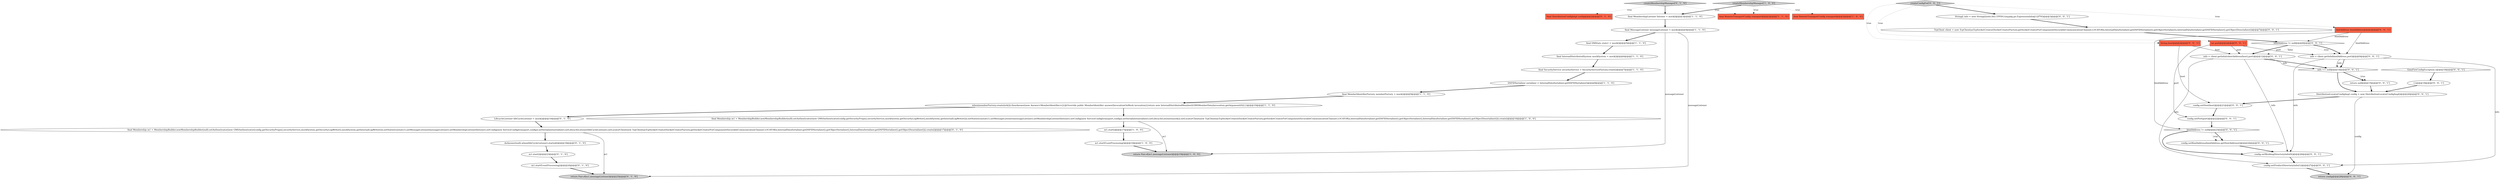 digraph {
22 [style = filled, label = "createMembershipManager['0', '1', '0']", fillcolor = lightgray, shape = diamond image = "AAA0AAABBB2BBB"];
29 [style = filled, label = "bindAddress != null@@@8@@@['0', '0', '1']", fillcolor = white, shape = diamond image = "AAA0AAABBB3BBB"];
30 [style = filled, label = "{}@@@18@@@['0', '0', '1']", fillcolor = white, shape = ellipse image = "AAA0AAABBB3BBB"];
20 [style = filled, label = "m1.start()@@@23@@@['0', '1', '0']", fillcolor = white, shape = ellipse image = "AAA0AAABBB2BBB"];
1 [style = filled, label = "final MemberIdentifierFactory memberFactory = mock()@@@9@@@['1', '1', '0']", fillcolor = white, shape = ellipse image = "AAA0AAABBB1BBB"];
7 [style = filled, label = "final RemoteTransportConfig transport@@@2@@@['1', '0', '0']", fillcolor = tomato, shape = box image = "AAA0AAABBB1BBB"];
3 [style = filled, label = "final InternalDistributedSystem mockSystem = mock()@@@6@@@['1', '1', '0']", fillcolor = white, shape = ellipse image = "AAA0AAABBB1BBB"];
9 [style = filled, label = "m1.start()@@@17@@@['1', '0', '0']", fillcolor = white, shape = ellipse image = "AAA0AAABBB1BBB"];
39 [style = filled, label = "int port@@@2@@@['0', '0', '1']", fillcolor = tomato, shape = box image = "AAA0AAABBB3BBB"];
24 [style = filled, label = "createConfigFor['0', '0', '1']", fillcolor = lightgray, shape = diamond image = "AAA0AAABBB3BBB"];
33 [style = filled, label = "info = client.getInfo(bindAddress,port)@@@9@@@['0', '0', '1']", fillcolor = white, shape = ellipse image = "AAA0AAABBB3BBB"];
16 [style = filled, label = "doAnswer(null).when(lifeCycleListener).started()@@@18@@@['0', '1', '0']", fillcolor = white, shape = ellipse image = "AAA1AAABBB2BBB"];
28 [style = filled, label = "bindAddress != null@@@23@@@['0', '0', '1']", fillcolor = white, shape = diamond image = "AAA0AAABBB3BBB"];
15 [style = filled, label = "LifecycleListener lifeCycleListener = mock()@@@16@@@['0', '1', '0']", fillcolor = white, shape = ellipse image = "AAA0AAABBB2BBB"];
12 [style = filled, label = "final DMStats stats1 = mock()@@@5@@@['1', '1', '0']", fillcolor = white, shape = ellipse image = "AAA0AAABBB1BBB"];
37 [style = filled, label = "TcpClient client = new TcpClient(asTcpSocketCreator(SocketCreatorFactory.getSocketCreatorForComponent(SecurableCommunicationChannel.LOCATOR)),InternalDataSerializer.getDSFIDSerializer().getObjectSerializer(),InternalDataSerializer.getDSFIDSerializer().getObjectDeserializer())@@@7@@@['0', '0', '1']", fillcolor = white, shape = ellipse image = "AAA0AAABBB3BBB"];
43 [style = filled, label = "config.setWorkingDirectory(info(0()@@@26@@@['0', '0', '1']", fillcolor = white, shape = ellipse image = "AAA0AAABBB3BBB"];
38 [style = filled, label = "String host@@@2@@@['0', '0', '1']", fillcolor = tomato, shape = box image = "AAA0AAABBB3BBB"];
18 [style = filled, label = "final DistributionConfigImpl config@@@2@@@['0', '1', '0']", fillcolor = tomato, shape = box image = "AAA0AAABBB2BBB"];
6 [style = filled, label = "final Membership m1 = MembershipBuilder.newMembershipBuilder(null).setAuthenticator(new GMSAuthenticator(config.getSecurityProps(),securityService,mockSystem.getSecurityLogWriter(),mockSystem.getInternalLogWriter())).setStatistics(stats1).setMessageListener(messageListener).setMembershipListener(listener).setConfig(new ServiceConfig(transport,config)).setSerializer(serializer).setLifecycleListener(mock()).setLocatorClient(new TcpClient(asTcpSocketCreator(SocketCreatorFactory.getSocketCreatorForComponent(SecurableCommunicationChannel.LOCATOR)),InternalDataSerializer.getDSFIDSerializer().getObjectSerializer(),InternalDataSerializer.getDSFIDSerializer().getObjectDeserializer())).create()@@@16@@@['1', '0', '0']", fillcolor = white, shape = ellipse image = "AAA0AAABBB1BBB"];
11 [style = filled, label = "createMembershipManager['1', '0', '0']", fillcolor = lightgray, shape = diamond image = "AAA0AAABBB1BBB"];
31 [style = filled, label = "return config@@@28@@@['0', '0', '1']", fillcolor = lightgray, shape = ellipse image = "AAA0AAABBB3BBB"];
0 [style = filled, label = "final MembershipListener listener = mock()@@@3@@@['1', '1', '0']", fillcolor = white, shape = ellipse image = "AAA0AAABBB1BBB"];
41 [style = filled, label = "config.setPort(port)@@@22@@@['0', '0', '1']", fillcolor = white, shape = ellipse image = "AAA0AAABBB3BBB"];
8 [style = filled, label = "final SecurityService securityService = SecurityServiceFactory.create()@@@7@@@['1', '1', '0']", fillcolor = white, shape = ellipse image = "AAA0AAABBB1BBB"];
5 [style = filled, label = "DSFIDSerializer serializer = InternalDataSerializer.getDSFIDSerializer()@@@8@@@['1', '1', '0']", fillcolor = white, shape = ellipse image = "AAA0AAABBB1BBB"];
19 [style = filled, label = "final Membership m1 = MembershipBuilder.newMembershipBuilder(null).setAuthenticator(new GMSAuthenticator(config.getSecurityProps(),securityService,mockSystem.getSecurityLogWriter(),mockSystem.getInternalLogWriter())).setStatistics(stats1).setMessageListener(messageListener).setMembershipListener(listener).setConfig(new ServiceConfig(transport,config)).setSerializer(serializer).setLifecycleListener(lifeCycleListener).setLocatorClient(new TcpClient(asTcpSocketCreator(SocketCreatorFactory.getSocketCreatorForComponent(SecurableCommunicationChannel.LOCATOR)),InternalDataSerializer.getDSFIDSerializer().getObjectSerializer(),InternalDataSerializer.getDSFIDSerializer().getObjectDeserializer())).create()@@@17@@@['0', '1', '0']", fillcolor = white, shape = ellipse image = "AAA1AAABBB2BBB"];
23 [style = filled, label = "String(( info = new String((((edu.fdu.CPPDG.tinypdg.pe.ExpressionInfo@12f793@@@3@@@['0', '0', '1']", fillcolor = white, shape = ellipse image = "AAA0AAABBB3BBB"];
17 [style = filled, label = "return Pair.of(m1,messageListener)@@@25@@@['0', '1', '0']", fillcolor = lightgray, shape = ellipse image = "AAA0AAABBB2BBB"];
36 [style = filled, label = "DistributionLocatorConfigImpl config = new DistributionLocatorConfigImpl()@@@20@@@['0', '0', '1']", fillcolor = white, shape = ellipse image = "AAA0AAABBB3BBB"];
26 [style = filled, label = "config.setBindAddress(bindAddress.getHostAddress())@@@24@@@['0', '0', '1']", fillcolor = white, shape = ellipse image = "AAA0AAABBB3BBB"];
13 [style = filled, label = "final RemoteTransportConfig transport@@@2@@@['1', '1', '0']", fillcolor = tomato, shape = box image = "AAA0AAABBB1BBB"];
42 [style = filled, label = "info = client.getInfo(toInetAddress(host),port)@@@12@@@['0', '0', '1']", fillcolor = white, shape = ellipse image = "AAA0AAABBB3BBB"];
2 [style = filled, label = "m1.startEventProcessing()@@@18@@@['1', '0', '0']", fillcolor = white, shape = ellipse image = "AAA0AAABBB1BBB"];
21 [style = filled, label = "m1.startEventProcessing()@@@24@@@['0', '1', '0']", fillcolor = white, shape = ellipse image = "AAA0AAABBB2BBB"];
14 [style = filled, label = "when(memberFactory.create(isA())).thenAnswer(new Answer<MemberIdentifier>(){@Override public MemberIdentifier answer(InvocationOnMock invocation){return new InternalDistributedMember((GMSMemberData)invocation.getArgument(0))}})@@@10@@@['1', '1', '0']", fillcolor = white, shape = ellipse image = "AAA0AAABBB1BBB"];
25 [style = filled, label = "config.setHost(host)@@@21@@@['0', '0', '1']", fillcolor = white, shape = ellipse image = "AAA0AAABBB3BBB"];
27 [style = filled, label = "InetAddress bindAddress@@@2@@@['0', '0', '1']", fillcolor = tomato, shape = box image = "AAA0AAABBB3BBB"];
40 [style = filled, label = "return null@@@15@@@['0', '0', '1']", fillcolor = white, shape = ellipse image = "AAA0AAABBB3BBB"];
35 [style = filled, label = "GemFireConfigException e@@@18@@@['0', '0', '1']", fillcolor = white, shape = diamond image = "AAA0AAABBB3BBB"];
34 [style = filled, label = "config.setProductDirectory(info(1()@@@27@@@['0', '0', '1']", fillcolor = white, shape = ellipse image = "AAA0AAABBB3BBB"];
10 [style = filled, label = "final MessageListener messageListener = mock()@@@4@@@['1', '1', '0']", fillcolor = white, shape = ellipse image = "AAA0AAABBB1BBB"];
32 [style = filled, label = "info == null@@@14@@@['0', '0', '1']", fillcolor = white, shape = diamond image = "AAA0AAABBB3BBB"];
4 [style = filled, label = "return Pair.of(m1,messageListener)@@@19@@@['1', '0', '0']", fillcolor = lightgray, shape = ellipse image = "AAA0AAABBB1BBB"];
6->4 [style = solid, label="m1"];
29->42 [style = bold, label=""];
2->4 [style = bold, label=""];
39->41 [style = solid, label="port"];
8->5 [style = bold, label=""];
32->40 [style = bold, label=""];
35->30 [style = bold, label=""];
28->26 [style = dotted, label="true"];
24->23 [style = bold, label=""];
42->32 [style = bold, label=""];
22->0 [style = bold, label=""];
40->36 [style = bold, label=""];
39->42 [style = solid, label="port"];
24->39 [style = dotted, label="true"];
11->0 [style = bold, label=""];
5->1 [style = bold, label=""];
27->33 [style = solid, label="bindAddress"];
28->26 [style = bold, label=""];
21->17 [style = bold, label=""];
9->2 [style = bold, label=""];
15->19 [style = bold, label=""];
39->33 [style = solid, label="port"];
19->17 [style = solid, label="m1"];
36->31 [style = solid, label="config"];
11->7 [style = dotted, label="true"];
33->32 [style = bold, label=""];
33->34 [style = solid, label="info"];
1->14 [style = bold, label=""];
27->28 [style = solid, label="bindAddress"];
29->42 [style = dotted, label="false"];
6->9 [style = bold, label=""];
10->12 [style = bold, label=""];
0->10 [style = bold, label=""];
19->16 [style = bold, label=""];
20->21 [style = bold, label=""];
32->36 [style = bold, label=""];
43->34 [style = bold, label=""];
37->29 [style = bold, label=""];
10->17 [style = solid, label="messageListener"];
28->43 [style = bold, label=""];
38->42 [style = solid, label="host"];
42->32 [style = solid, label="info"];
42->34 [style = solid, label="info"];
32->40 [style = dotted, label="true"];
12->3 [style = bold, label=""];
34->31 [style = bold, label=""];
10->4 [style = solid, label="messageListener"];
33->32 [style = solid, label="info"];
3->8 [style = bold, label=""];
24->38 [style = dotted, label="true"];
14->6 [style = bold, label=""];
33->43 [style = solid, label="info"];
38->25 [style = solid, label="host"];
42->43 [style = solid, label="info"];
16->20 [style = bold, label=""];
29->33 [style = dotted, label="true"];
22->13 [style = dotted, label="true"];
24->27 [style = dotted, label="true"];
25->41 [style = bold, label=""];
23->37 [style = bold, label=""];
27->29 [style = solid, label="bindAddress"];
11->13 [style = dotted, label="true"];
22->18 [style = dotted, label="true"];
14->15 [style = bold, label=""];
30->36 [style = bold, label=""];
29->33 [style = bold, label=""];
41->28 [style = bold, label=""];
36->25 [style = bold, label=""];
26->43 [style = bold, label=""];
}
